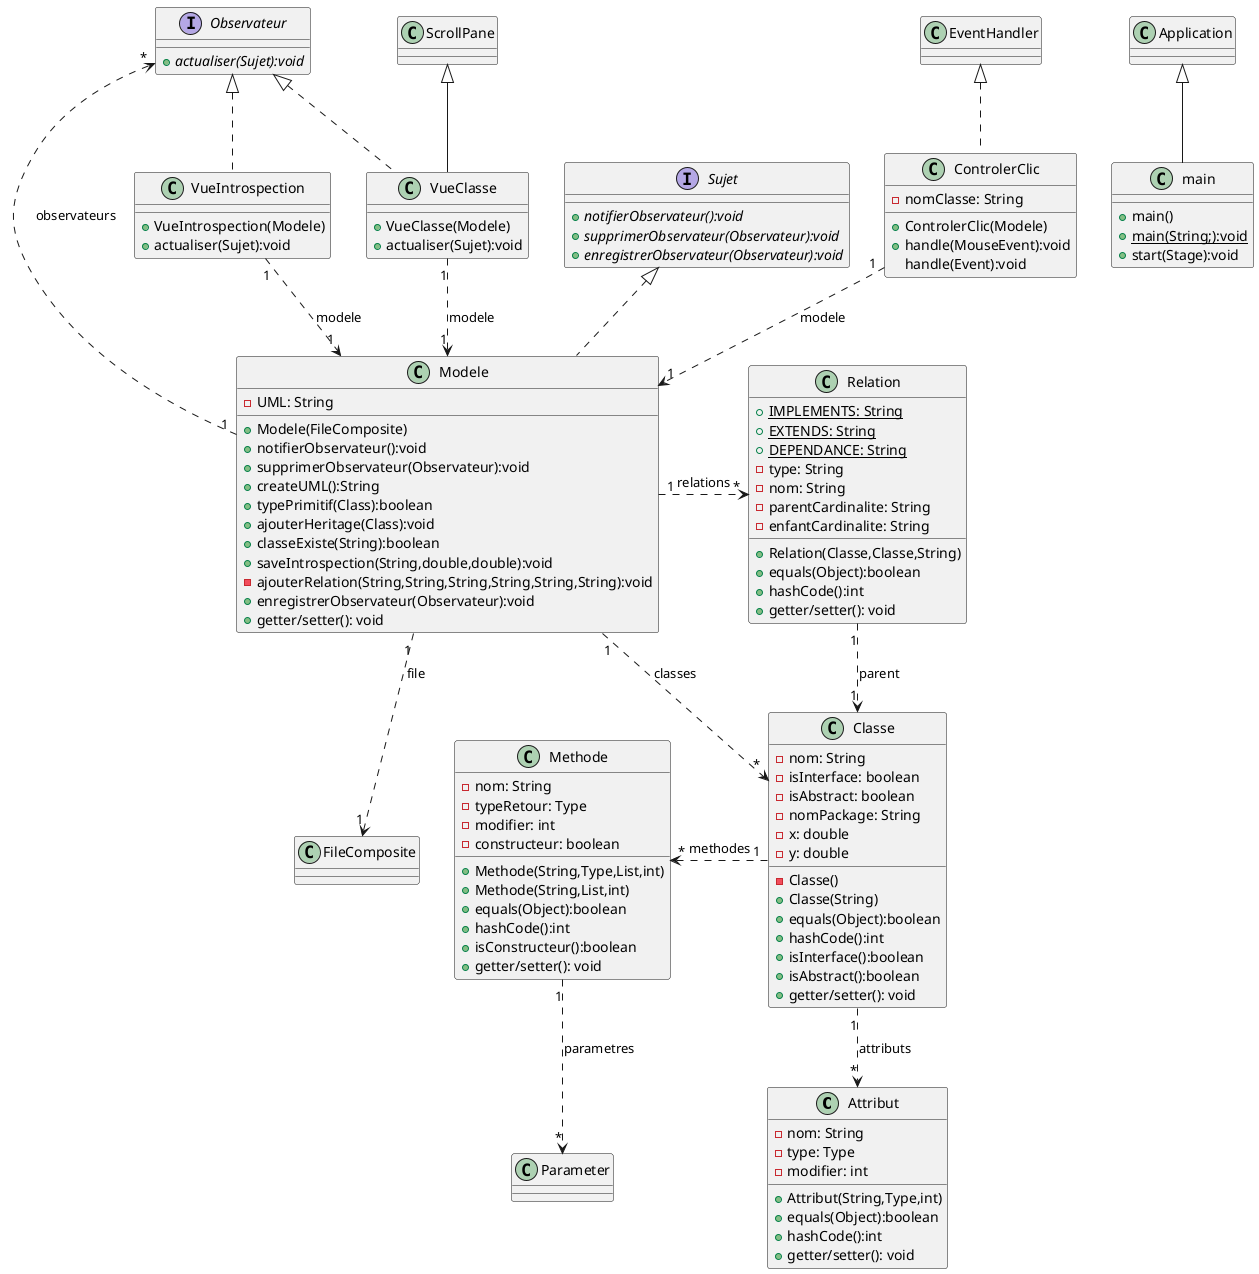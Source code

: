 @startuml
class Attribut {
-nom: String
-type: Type
-modifier: int
+Attribut(String,Type,int)
+equals(Object):boolean
+hashCode():int
+ getter/setter(): void
}

class Classe {
-nom: String
-isInterface: boolean
-isAbstract: boolean
-nomPackage: String
-x: double
-y: double
-Classe()
+Classe(String)
+equals(Object):boolean
+hashCode():int
+isInterface():boolean
+isAbstract():boolean
+ getter/setter(): void
}

class Methode {
-nom: String
-typeRetour: Type
-modifier: int
-constructeur: boolean
+Methode(String,Type,List,int)
+Methode(String,List,int)
+equals(Object):boolean
+hashCode():int
+isConstructeur():boolean
+ getter/setter(): void
}

class Relation {
+{static} IMPLEMENTS: String
+{static} EXTENDS: String
+{static} DEPENDANCE: String
-type: String
-nom: String
-parentCardinalite: String
-enfantCardinalite: String
+Relation(Classe,Classe,String)
+equals(Object):boolean
+hashCode():int
+ getter/setter(): void
}

class VueClasse {
+VueClasse(Modele)
+actualiser(Sujet):void
}

class main {
+main()
+{static} main(String;):void
+start(Stage):void
}

class Modele {
-UML: String
+Modele(FileComposite)
+notifierObservateur():void
+supprimerObservateur(Observateur):void
+createUML():String
+typePrimitif(Class):boolean
+ajouterHeritage(Class):void
+classeExiste(String):boolean
+saveIntrospection(String,double,double):void
-ajouterRelation(String,String,String,String,String,String):void
+enregistrerObservateur(Observateur):void
+ getter/setter(): void
}

interface Observateur {
+{abstract} actualiser(Sujet):void
}

interface Sujet {
+{abstract} notifierObservateur():void
+{abstract} supprimerObservateur(Observateur):void
+{abstract} enregistrerObservateur(Observateur):void
}

class VueIntrospection {
+VueIntrospection(Modele)
+actualiser(Sujet):void
}

class ControlerClic {
-nomClasse: String
+ControlerClic(Modele)
+handle(MouseEvent):void
handle(Event):void
}

ControlerClic "1" ..> "1" Modele : modele
ControlerClic .u.|> EventHandler : ""
Classe "1" .left.> "*" Methode : methodes
Classe "1" ..> "*" Attribut : attributs
Methode "1" ..> "*" Parameter : parametres
Relation "1" ..> "1" Classe : parent
VueClasse "1" ..> "1" Modele : modele
VueClasse -u-|> ScrollPane : ""
VueClasse .u.|> Observateur : ""
main -u-|> Application : ""
Modele "1" ..> "1" FileComposite : file
Modele "1" ..> "*" Observateur : observateurs
Modele "1" ..> "*" Classe : classes
Modele "1" .right.> "*" Relation : relations
Modele .u.|> Sujet : ""
VueIntrospection "1" ..> "1" Modele : modele
VueIntrospection .u.|> Observateur : ""
@enduml